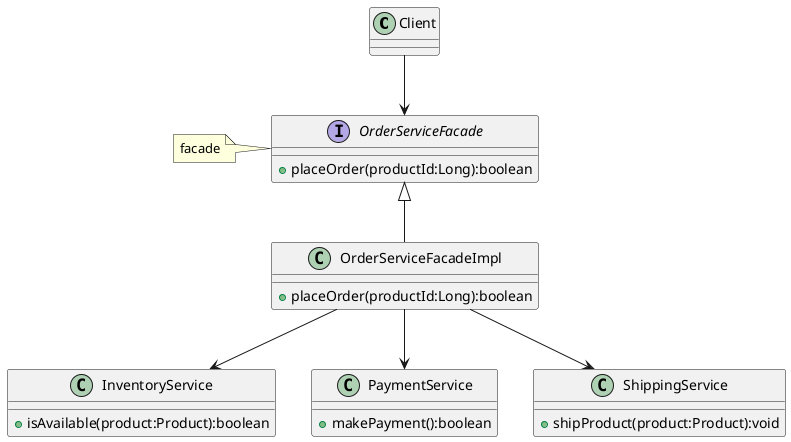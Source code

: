 @startuml

class Client

interface OrderServiceFacade {
+placeOrder(productId:Long):boolean
}
note left: facade

class OrderServiceFacadeImpl {
+placeOrder(productId:Long):boolean
}

class InventoryService {
+isAvailable(product:Product):boolean
}

class PaymentService {
+makePayment():boolean
}

class ShippingService {
+shipProduct(product:Product):void
}

OrderServiceFacade <|-- OrderServiceFacadeImpl
OrderServiceFacadeImpl --> InventoryService
OrderServiceFacadeImpl --> PaymentService
OrderServiceFacadeImpl --> ShippingService
Client --> OrderServiceFacade

@enduml